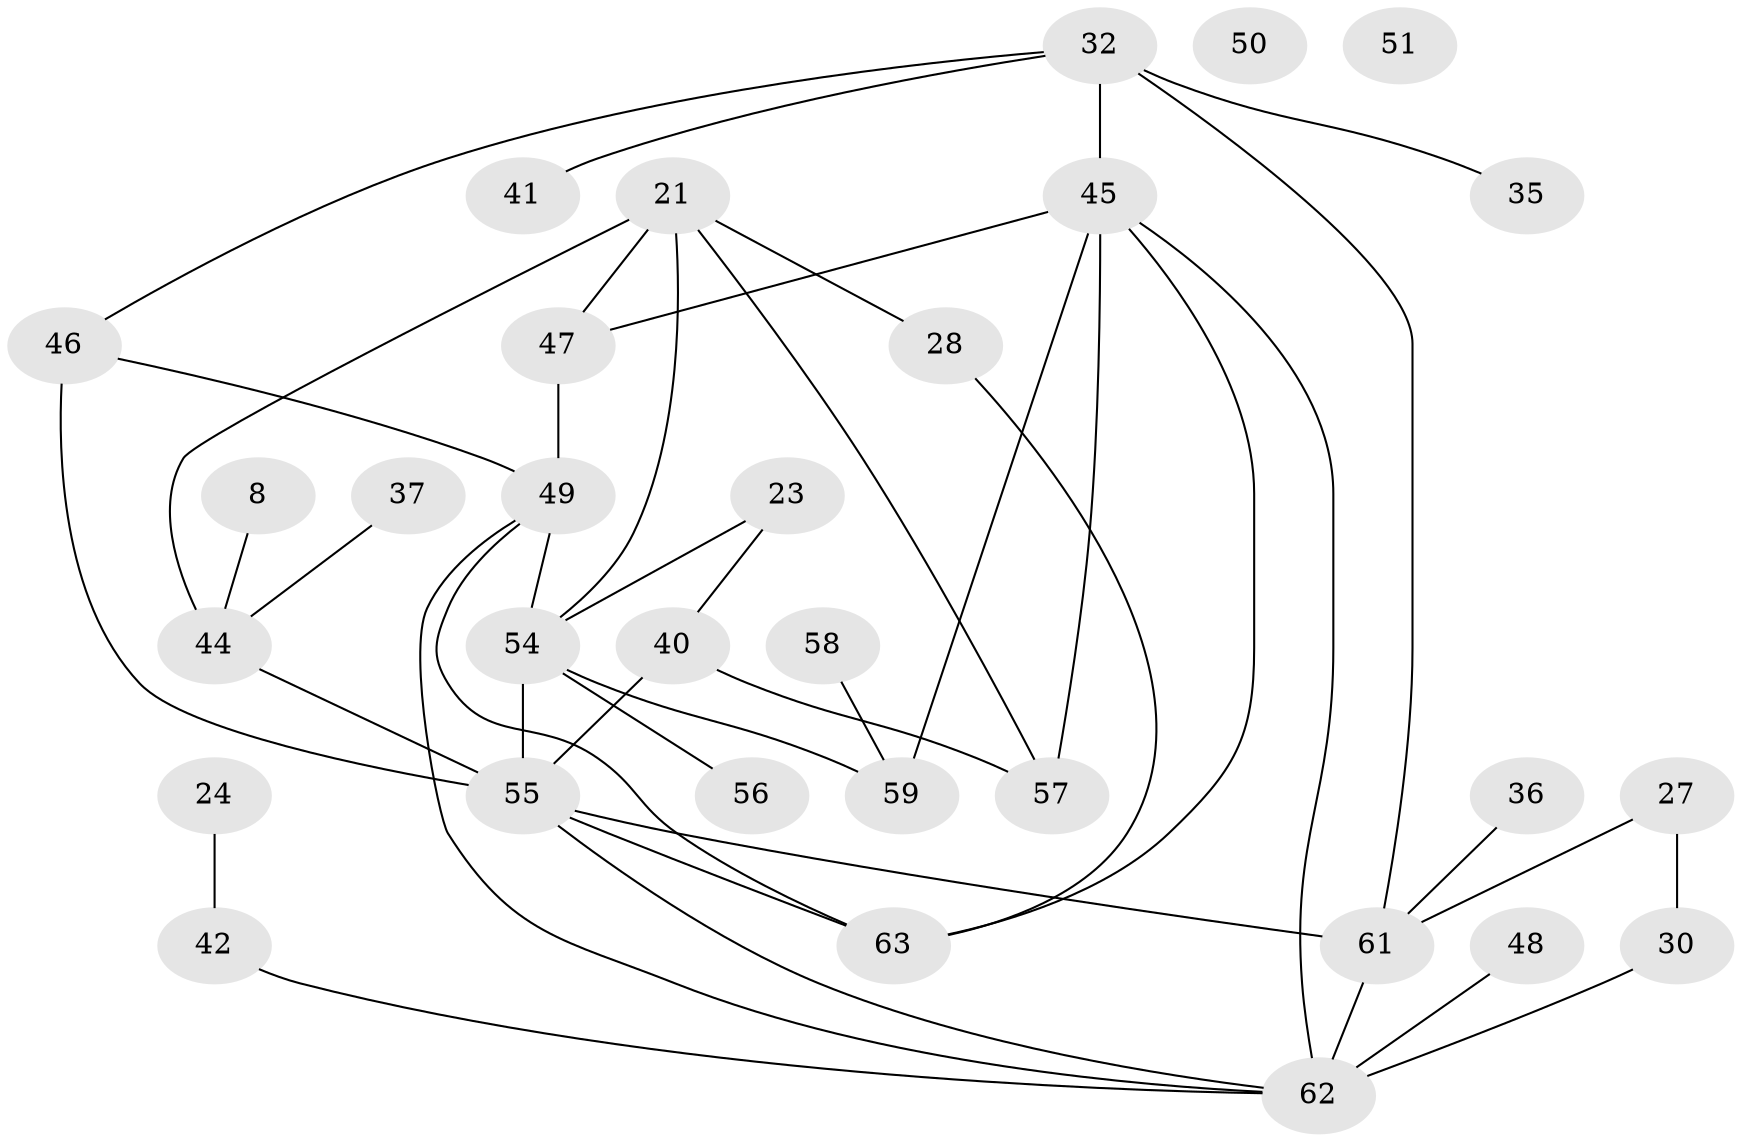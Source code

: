 // original degree distribution, {6: 0.015873015873015872, 3: 0.23809523809523808, 2: 0.19047619047619047, 5: 0.07936507936507936, 1: 0.20634920634920634, 4: 0.20634920634920634, 10: 0.015873015873015872, 0: 0.031746031746031744, 7: 0.015873015873015872}
// Generated by graph-tools (version 1.1) at 2025/39/03/09/25 04:39:58]
// undirected, 31 vertices, 44 edges
graph export_dot {
graph [start="1"]
  node [color=gray90,style=filled];
  8;
  21 [super="+15"];
  23;
  24;
  27;
  28;
  30 [super="+6"];
  32 [super="+1+9"];
  35;
  36;
  37 [super="+5"];
  40;
  41;
  42;
  44 [super="+22"];
  45 [super="+3+26+19"];
  46;
  47 [super="+33"];
  48;
  49 [super="+14+43"];
  50;
  51;
  54 [super="+18"];
  55 [super="+13"];
  56;
  57 [super="+38"];
  58;
  59;
  61 [super="+53+17"];
  62 [super="+29+10+60"];
  63 [super="+20"];
  8 -- 44;
  21 -- 28;
  21 -- 47 [weight=2];
  21 -- 54;
  21 -- 57;
  21 -- 44;
  23 -- 40;
  23 -- 54;
  24 -- 42;
  27 -- 30;
  27 -- 61;
  28 -- 63;
  30 -- 62;
  32 -- 46 [weight=2];
  32 -- 35;
  32 -- 45 [weight=2];
  32 -- 41;
  32 -- 61 [weight=2];
  36 -- 61;
  37 -- 44;
  40 -- 55 [weight=2];
  40 -- 57;
  42 -- 62;
  44 -- 55 [weight=2];
  45 -- 59;
  45 -- 47 [weight=2];
  45 -- 57;
  45 -- 62;
  45 -- 63;
  46 -- 55 [weight=2];
  46 -- 49;
  47 -- 49;
  48 -- 62;
  49 -- 54;
  49 -- 62;
  49 -- 63;
  54 -- 56;
  54 -- 55 [weight=2];
  54 -- 59;
  55 -- 61 [weight=4];
  55 -- 63;
  55 -- 62 [weight=2];
  58 -- 59;
  61 -- 62 [weight=3];
}
